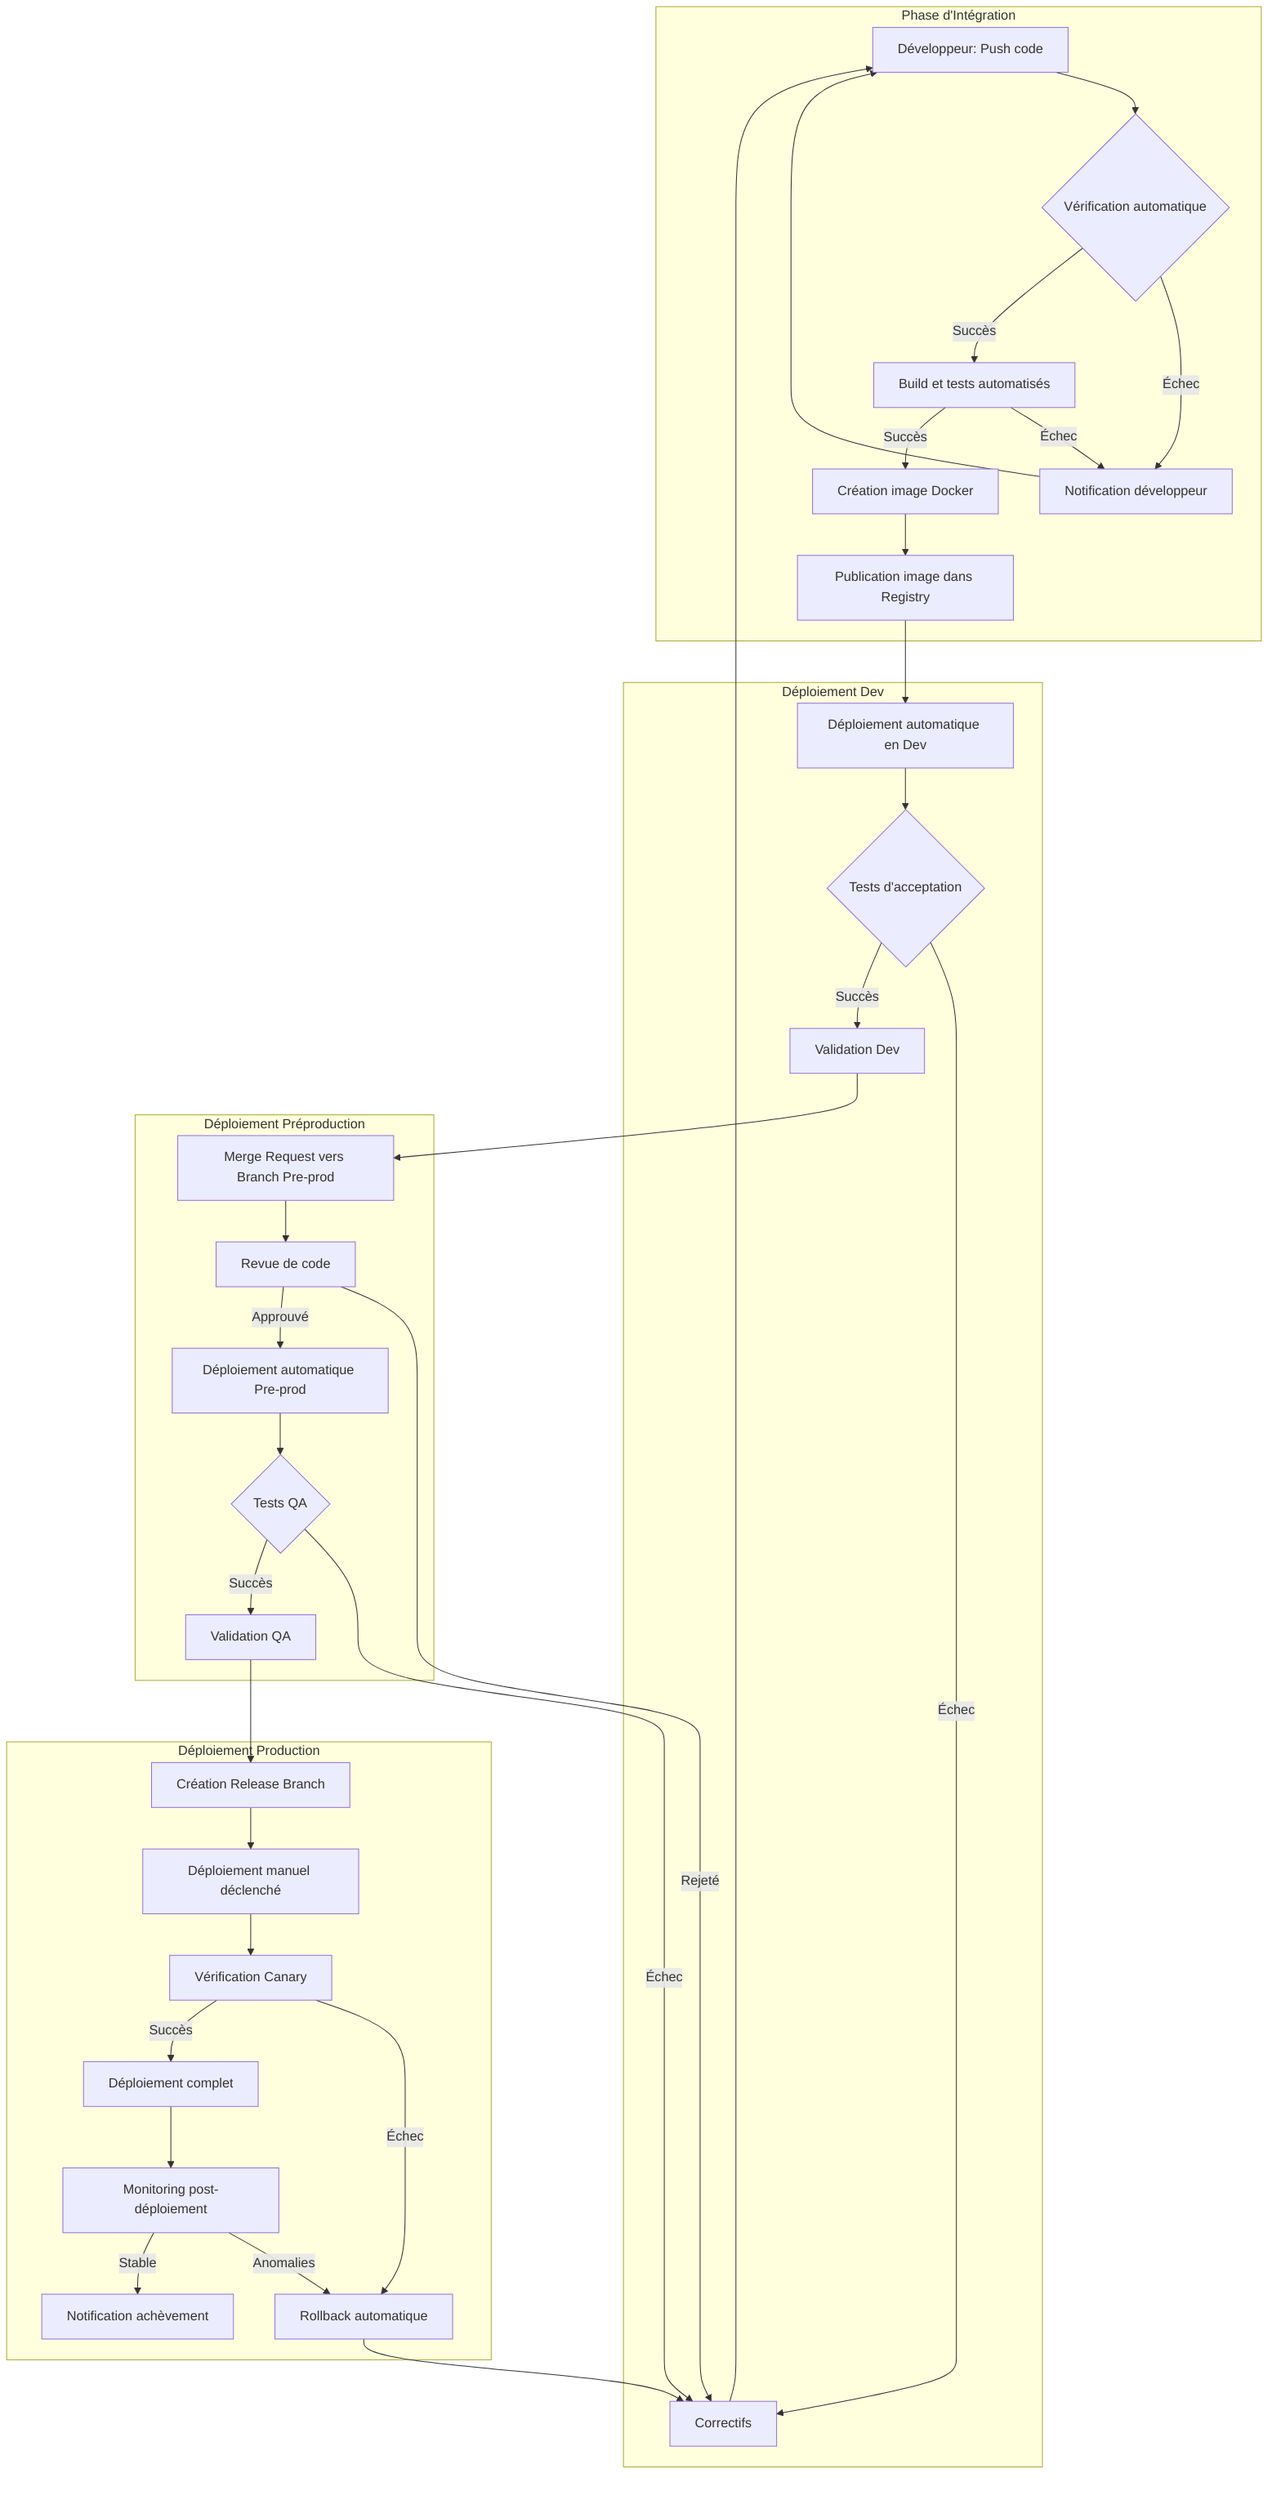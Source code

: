 flowchart TB
    subgraph "Phase d'Intégration"
        A[Développeur: Push code] --> B{Vérification automatique}
        B -->|Échec| C[Notification développeur]
        C --> A
        B -->|Succès| D[Build et tests automatisés]
        D -->|Échec| C
        D -->|Succès| E[Création image Docker]
        E --> F[Publication image dans Registry]
    end
    
    subgraph "Déploiement Dev"
        F --> G[Déploiement automatique en Dev]
        G --> H{Tests d'acceptation}
        H -->|Échec| I[Correctifs]
        I --> A
        H -->|Succès| J[Validation Dev]
    end
    
    subgraph "Déploiement Préproduction"
        J --> K[Merge Request vers Branch Pre-prod]
        K --> L[Revue de code]
        L -->|Rejeté| I
        L -->|Approuvé| M[Déploiement automatique Pre-prod]
        M --> N{Tests QA}
        N -->|Échec| I
        N -->|Succès| O[Validation QA]
    end
    
    subgraph "Déploiement Production"
        O --> P[Création Release Branch]
        P --> Q[Déploiement manuel déclenché]
        Q --> R[Vérification Canary]
        R -->|Échec| S[Rollback automatique]
        S --> I
        R -->|Succès| T[Déploiement complet]
        T --> U[Monitoring post-déploiement]
        U -->|Anomalies| S
        U -->|Stable| V[Notification achèvement]
    end